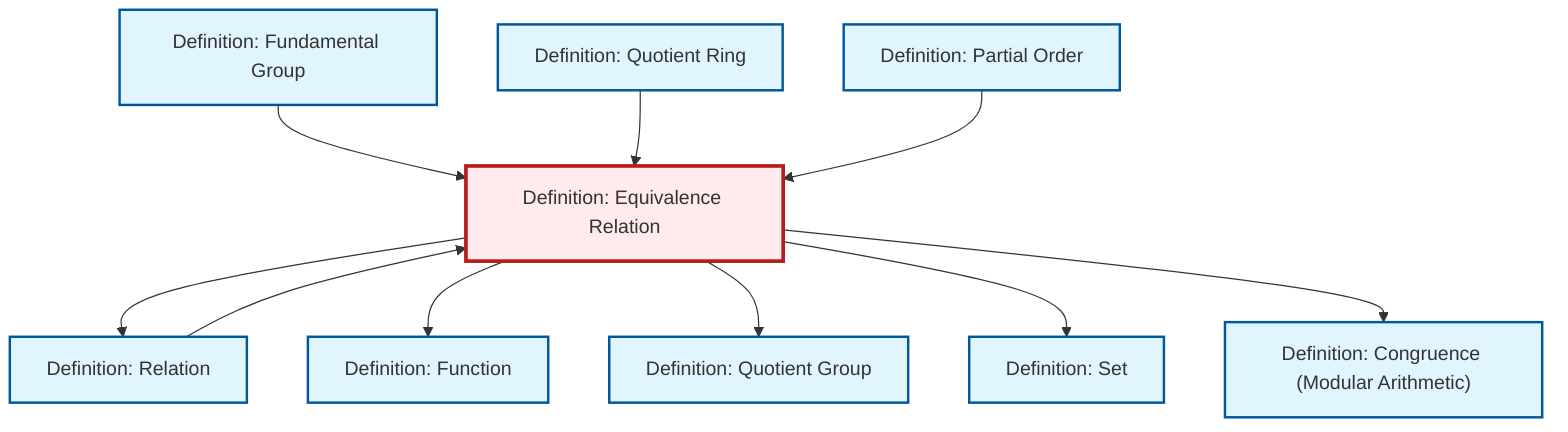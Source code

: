 graph TD
    classDef definition fill:#e1f5fe,stroke:#01579b,stroke-width:2px
    classDef theorem fill:#f3e5f5,stroke:#4a148c,stroke-width:2px
    classDef axiom fill:#fff3e0,stroke:#e65100,stroke-width:2px
    classDef example fill:#e8f5e9,stroke:#1b5e20,stroke-width:2px
    classDef current fill:#ffebee,stroke:#b71c1c,stroke-width:3px
    def-partial-order["Definition: Partial Order"]:::definition
    def-fundamental-group["Definition: Fundamental Group"]:::definition
    def-congruence["Definition: Congruence (Modular Arithmetic)"]:::definition
    def-relation["Definition: Relation"]:::definition
    def-quotient-group["Definition: Quotient Group"]:::definition
    def-equivalence-relation["Definition: Equivalence Relation"]:::definition
    def-quotient-ring["Definition: Quotient Ring"]:::definition
    def-set["Definition: Set"]:::definition
    def-function["Definition: Function"]:::definition
    def-equivalence-relation --> def-relation
    def-fundamental-group --> def-equivalence-relation
    def-relation --> def-equivalence-relation
    def-quotient-ring --> def-equivalence-relation
    def-equivalence-relation --> def-function
    def-equivalence-relation --> def-quotient-group
    def-equivalence-relation --> def-set
    def-partial-order --> def-equivalence-relation
    def-equivalence-relation --> def-congruence
    class def-equivalence-relation current